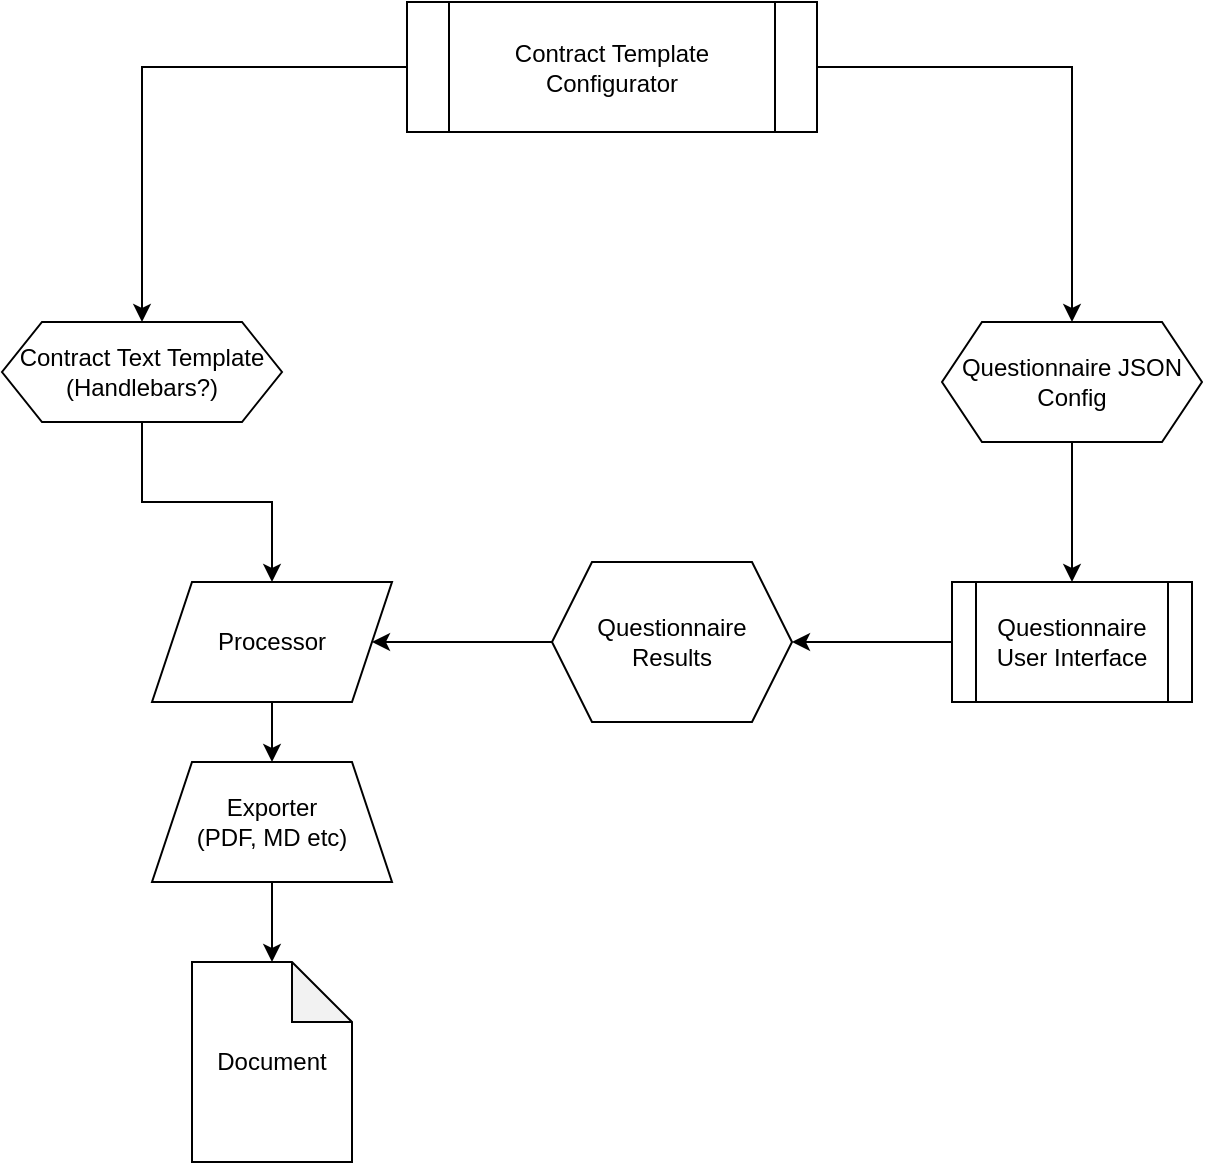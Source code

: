 <mxfile version="14.3.0" type="device"><diagram id="LUgWKpBZrJmMsGBRSyUj" name="Page-1"><mxGraphModel dx="1298" dy="742" grid="1" gridSize="10" guides="1" tooltips="1" connect="1" arrows="1" fold="1" page="1" pageScale="1" pageWidth="1200" pageHeight="1920" math="0" shadow="0"><root><mxCell id="0"/><mxCell id="1" parent="0"/><mxCell id="3a4p_CrIVSn9NjcwDrmy-13" value="" style="edgeStyle=orthogonalEdgeStyle;rounded=0;orthogonalLoop=1;jettySize=auto;html=1;" edge="1" parent="1" source="3a4p_CrIVSn9NjcwDrmy-4" target="3a4p_CrIVSn9NjcwDrmy-12"><mxGeometry relative="1" as="geometry"/></mxCell><mxCell id="3a4p_CrIVSn9NjcwDrmy-15" value="" style="edgeStyle=orthogonalEdgeStyle;rounded=0;orthogonalLoop=1;jettySize=auto;html=1;" edge="1" parent="1" source="3a4p_CrIVSn9NjcwDrmy-4" target="3a4p_CrIVSn9NjcwDrmy-14"><mxGeometry relative="1" as="geometry"/></mxCell><mxCell id="3a4p_CrIVSn9NjcwDrmy-4" value="Contract Template Configurator" style="shape=process;whiteSpace=wrap;html=1;backgroundOutline=1;" vertex="1" parent="1"><mxGeometry x="462.5" y="170" width="205" height="65" as="geometry"/></mxCell><mxCell id="3a4p_CrIVSn9NjcwDrmy-17" value="" style="edgeStyle=orthogonalEdgeStyle;rounded=0;orthogonalLoop=1;jettySize=auto;html=1;" edge="1" parent="1" source="3a4p_CrIVSn9NjcwDrmy-12" target="3a4p_CrIVSn9NjcwDrmy-16"><mxGeometry relative="1" as="geometry"/></mxCell><mxCell id="3a4p_CrIVSn9NjcwDrmy-12" value="Questionnaire JSON Config" style="shape=hexagon;perimeter=hexagonPerimeter2;whiteSpace=wrap;html=1;fixedSize=1;" vertex="1" parent="1"><mxGeometry x="730" y="330" width="130" height="60" as="geometry"/></mxCell><mxCell id="3a4p_CrIVSn9NjcwDrmy-22" value="" style="edgeStyle=orthogonalEdgeStyle;rounded=0;orthogonalLoop=1;jettySize=auto;html=1;" edge="1" parent="1" source="3a4p_CrIVSn9NjcwDrmy-14" target="3a4p_CrIVSn9NjcwDrmy-20"><mxGeometry relative="1" as="geometry"/></mxCell><mxCell id="3a4p_CrIVSn9NjcwDrmy-14" value="Contract Text Template (Handlebars?)" style="shape=hexagon;perimeter=hexagonPerimeter2;whiteSpace=wrap;html=1;fixedSize=1;" vertex="1" parent="1"><mxGeometry x="260" y="330" width="140" height="50" as="geometry"/></mxCell><mxCell id="3a4p_CrIVSn9NjcwDrmy-19" value="" style="edgeStyle=orthogonalEdgeStyle;rounded=0;orthogonalLoop=1;jettySize=auto;html=1;" edge="1" parent="1" source="3a4p_CrIVSn9NjcwDrmy-16" target="3a4p_CrIVSn9NjcwDrmy-18"><mxGeometry relative="1" as="geometry"/></mxCell><mxCell id="3a4p_CrIVSn9NjcwDrmy-16" value="Questionnaire User Interface" style="shape=process;whiteSpace=wrap;html=1;backgroundOutline=1;" vertex="1" parent="1"><mxGeometry x="735" y="460" width="120" height="60" as="geometry"/></mxCell><mxCell id="3a4p_CrIVSn9NjcwDrmy-21" value="" style="edgeStyle=orthogonalEdgeStyle;rounded=0;orthogonalLoop=1;jettySize=auto;html=1;" edge="1" parent="1" source="3a4p_CrIVSn9NjcwDrmy-18" target="3a4p_CrIVSn9NjcwDrmy-20"><mxGeometry relative="1" as="geometry"/></mxCell><mxCell id="3a4p_CrIVSn9NjcwDrmy-18" value="Questionnaire Results" style="shape=hexagon;perimeter=hexagonPerimeter2;whiteSpace=wrap;html=1;fixedSize=1;" vertex="1" parent="1"><mxGeometry x="535" y="450" width="120" height="80" as="geometry"/></mxCell><mxCell id="3a4p_CrIVSn9NjcwDrmy-26" value="" style="edgeStyle=orthogonalEdgeStyle;rounded=0;orthogonalLoop=1;jettySize=auto;html=1;" edge="1" parent="1" source="3a4p_CrIVSn9NjcwDrmy-20" target="3a4p_CrIVSn9NjcwDrmy-25"><mxGeometry relative="1" as="geometry"/></mxCell><mxCell id="3a4p_CrIVSn9NjcwDrmy-20" value="Processor" style="shape=parallelogram;perimeter=parallelogramPerimeter;whiteSpace=wrap;html=1;fixedSize=1;" vertex="1" parent="1"><mxGeometry x="335" y="460" width="120" height="60" as="geometry"/></mxCell><mxCell id="3a4p_CrIVSn9NjcwDrmy-23" value="Document" style="shape=note;whiteSpace=wrap;html=1;backgroundOutline=1;darkOpacity=0.05;" vertex="1" parent="1"><mxGeometry x="355" y="650" width="80" height="100" as="geometry"/></mxCell><mxCell id="3a4p_CrIVSn9NjcwDrmy-27" value="" style="edgeStyle=orthogonalEdgeStyle;rounded=0;orthogonalLoop=1;jettySize=auto;html=1;" edge="1" parent="1" source="3a4p_CrIVSn9NjcwDrmy-25" target="3a4p_CrIVSn9NjcwDrmy-23"><mxGeometry relative="1" as="geometry"/></mxCell><mxCell id="3a4p_CrIVSn9NjcwDrmy-25" value="Exporter&lt;br&gt;(PDF, MD etc)" style="shape=trapezoid;perimeter=trapezoidPerimeter;whiteSpace=wrap;html=1;fixedSize=1;" vertex="1" parent="1"><mxGeometry x="335" y="550" width="120" height="60" as="geometry"/></mxCell></root></mxGraphModel></diagram></mxfile>